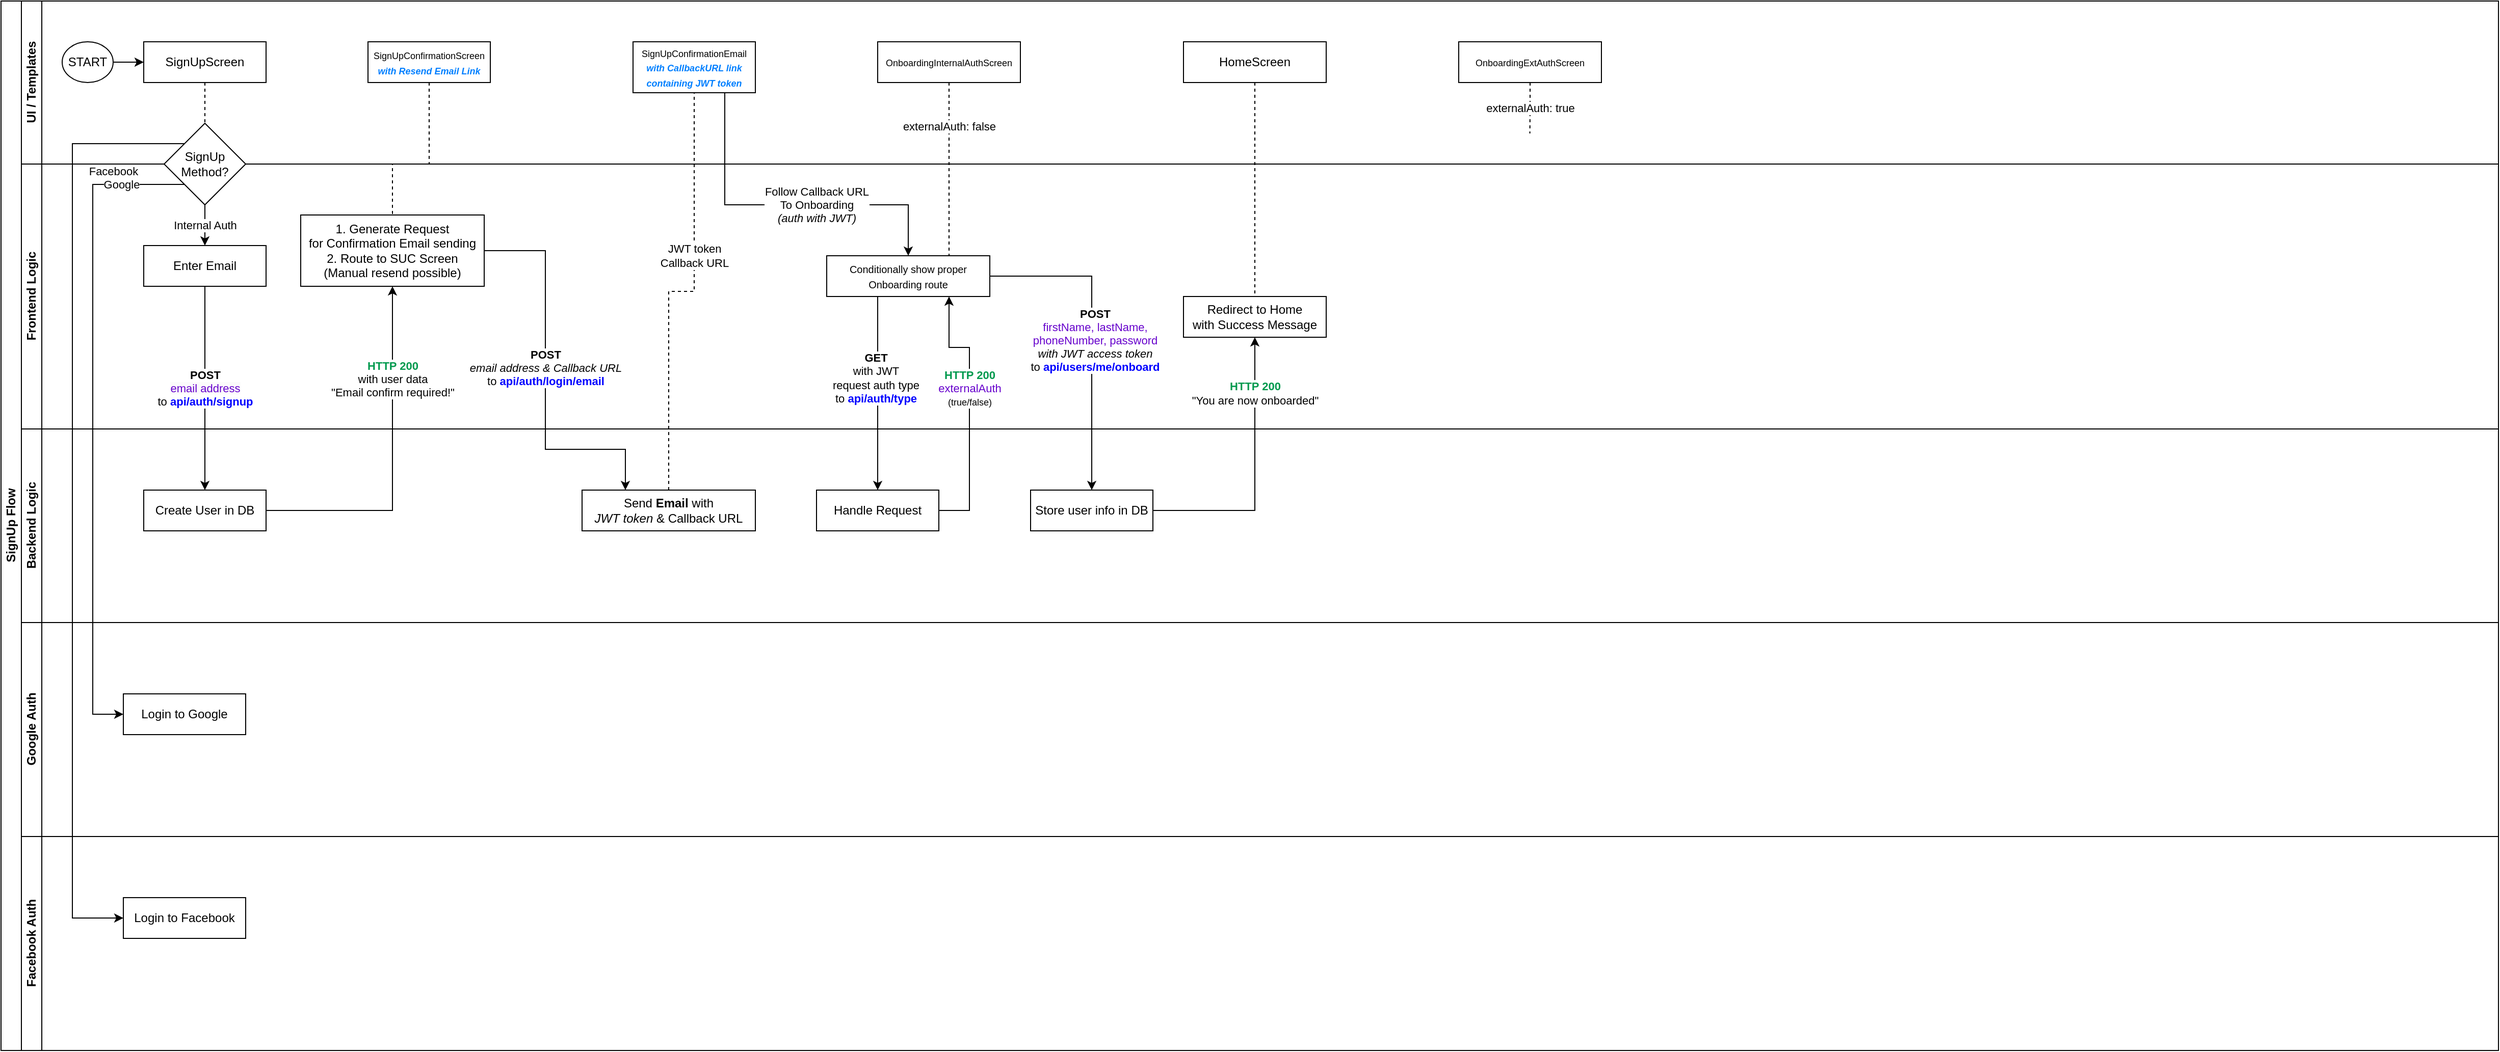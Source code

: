<mxfile version="22.0.8" type="github">
  <diagram id="prtHgNgQTEPvFCAcTncT" name="Page-1">
    <mxGraphModel dx="1595" dy="996" grid="1" gridSize="10" guides="1" tooltips="1" connect="1" arrows="1" fold="1" page="1" pageScale="1" pageWidth="827" pageHeight="1169" math="0" shadow="0">
      <root>
        <mxCell id="0" />
        <mxCell id="1" parent="0" />
        <mxCell id="dNxyNK7c78bLwvsdeMH5-19" value="SignUp Flow" style="swimlane;html=1;childLayout=stackLayout;resizeParent=1;resizeParentMax=0;horizontal=0;startSize=20;horizontalStack=0;" parent="1" vertex="1">
          <mxGeometry x="120" y="120" width="2450" height="1030" as="geometry" />
        </mxCell>
        <mxCell id="dNxyNK7c78bLwvsdeMH5-20" value="UI / Templates" style="swimlane;html=1;startSize=20;horizontal=0;" parent="dNxyNK7c78bLwvsdeMH5-19" vertex="1">
          <mxGeometry x="20" width="2430" height="160" as="geometry" />
        </mxCell>
        <mxCell id="dNxyNK7c78bLwvsdeMH5-25" value="" style="edgeStyle=orthogonalEdgeStyle;rounded=0;orthogonalLoop=1;jettySize=auto;html=1;" parent="dNxyNK7c78bLwvsdeMH5-20" source="dNxyNK7c78bLwvsdeMH5-23" target="dNxyNK7c78bLwvsdeMH5-24" edge="1">
          <mxGeometry relative="1" as="geometry" />
        </mxCell>
        <mxCell id="dNxyNK7c78bLwvsdeMH5-23" value="START" style="ellipse;whiteSpace=wrap;html=1;" parent="dNxyNK7c78bLwvsdeMH5-20" vertex="1">
          <mxGeometry x="40" y="40" width="50" height="40" as="geometry" />
        </mxCell>
        <mxCell id="dNxyNK7c78bLwvsdeMH5-24" value="SignUpScreen" style="rounded=0;whiteSpace=wrap;html=1;fontFamily=Helvetica;fontSize=12;fontColor=#000000;align=center;" parent="dNxyNK7c78bLwvsdeMH5-20" vertex="1">
          <mxGeometry x="120" y="40" width="120" height="40" as="geometry" />
        </mxCell>
        <mxCell id="-N3nTTwxGU15BjkVIk_7-28" value="&lt;font style=&quot;font-size: 9px;&quot;&gt;SignUpConfirmationEmail&lt;br&gt;&lt;i&gt;&lt;font color=&quot;#007fff&quot;&gt;&lt;b&gt;with CallbackURL link containing JWT token&lt;/b&gt;&lt;/font&gt;&lt;/i&gt;&lt;br&gt;&lt;/font&gt;" style="whiteSpace=wrap;html=1;fontColor=#000000;rounded=0;" vertex="1" parent="dNxyNK7c78bLwvsdeMH5-20">
          <mxGeometry x="600" y="40" width="120" height="50" as="geometry" />
        </mxCell>
        <mxCell id="-N3nTTwxGU15BjkVIk_7-34" value="&lt;font style=&quot;font-size: 9px;&quot;&gt;SignUpConfirmationScreen&lt;br&gt;&lt;i&gt;&lt;font color=&quot;#007fff&quot;&gt;&lt;b&gt;with Resend Email Link&lt;/b&gt;&lt;/font&gt;&lt;/i&gt;&lt;br&gt;&lt;/font&gt;" style="whiteSpace=wrap;html=1;fontColor=#000000;rounded=0;" vertex="1" parent="dNxyNK7c78bLwvsdeMH5-20">
          <mxGeometry x="340" y="40" width="120" height="40" as="geometry" />
        </mxCell>
        <mxCell id="-N3nTTwxGU15BjkVIk_7-37" value="&lt;font style=&quot;font-size: 9px;&quot;&gt;OnboardingInternalAuthScreen&lt;/font&gt;" style="whiteSpace=wrap;html=1;fontColor=#000000;rounded=0;" vertex="1" parent="dNxyNK7c78bLwvsdeMH5-20">
          <mxGeometry x="840" y="40" width="140" height="40" as="geometry" />
        </mxCell>
        <mxCell id="-N3nTTwxGU15BjkVIk_7-67" value="externalAuth: true" style="edgeStyle=orthogonalEdgeStyle;rounded=0;orthogonalLoop=1;jettySize=auto;html=1;exitX=0.5;exitY=1;exitDx=0;exitDy=0;endArrow=none;endFill=0;dashed=1;" edge="1" parent="dNxyNK7c78bLwvsdeMH5-20" source="-N3nTTwxGU15BjkVIk_7-38">
          <mxGeometry relative="1" as="geometry">
            <mxPoint x="1479.8" y="130" as="targetPoint" />
          </mxGeometry>
        </mxCell>
        <mxCell id="-N3nTTwxGU15BjkVIk_7-38" value="&lt;font style=&quot;font-size: 9px;&quot;&gt;OnboardingExtAuthScreen&lt;/font&gt;" style="whiteSpace=wrap;html=1;fontColor=#000000;rounded=0;" vertex="1" parent="dNxyNK7c78bLwvsdeMH5-20">
          <mxGeometry x="1410" y="40" width="140" height="40" as="geometry" />
        </mxCell>
        <mxCell id="-N3nTTwxGU15BjkVIk_7-75" value="&lt;font style=&quot;font-size: 12px;&quot;&gt;HomeScreen&lt;/font&gt;" style="whiteSpace=wrap;html=1;fontColor=#000000;rounded=0;" vertex="1" parent="dNxyNK7c78bLwvsdeMH5-20">
          <mxGeometry x="1140" y="40" width="140" height="40" as="geometry" />
        </mxCell>
        <mxCell id="dNxyNK7c78bLwvsdeMH5-21" value="Frontend Logic" style="swimlane;html=1;startSize=20;horizontal=0;" parent="dNxyNK7c78bLwvsdeMH5-19" vertex="1">
          <mxGeometry x="20" y="160" width="2430" height="260" as="geometry" />
        </mxCell>
        <mxCell id="-N3nTTwxGU15BjkVIk_7-16" value="Internal Auth" style="edgeStyle=orthogonalEdgeStyle;rounded=0;orthogonalLoop=1;jettySize=auto;html=1;" edge="1" parent="dNxyNK7c78bLwvsdeMH5-21" source="-N3nTTwxGU15BjkVIk_7-13" target="-N3nTTwxGU15BjkVIk_7-15">
          <mxGeometry relative="1" as="geometry">
            <mxPoint as="offset" />
          </mxGeometry>
        </mxCell>
        <mxCell id="-N3nTTwxGU15BjkVIk_7-13" value="SignUp&lt;br&gt;Method?" style="rhombus;whiteSpace=wrap;html=1;fontColor=#000000;rounded=0;" vertex="1" parent="dNxyNK7c78bLwvsdeMH5-21">
          <mxGeometry x="140" y="-40" width="80" height="80" as="geometry" />
        </mxCell>
        <mxCell id="-N3nTTwxGU15BjkVIk_7-15" value="Enter Email" style="whiteSpace=wrap;html=1;fontColor=#000000;rounded=0;" vertex="1" parent="dNxyNK7c78bLwvsdeMH5-21">
          <mxGeometry x="120" y="80" width="120" height="40" as="geometry" />
        </mxCell>
        <mxCell id="-N3nTTwxGU15BjkVIk_7-40" value="&lt;span style=&quot;font-size: 10px;&quot;&gt;Conditionally show proper Onboarding route&lt;/span&gt;" style="whiteSpace=wrap;html=1;fontColor=#000000;rounded=0;" vertex="1" parent="dNxyNK7c78bLwvsdeMH5-21">
          <mxGeometry x="790" y="90" width="160" height="40" as="geometry" />
        </mxCell>
        <mxCell id="-N3nTTwxGU15BjkVIk_7-47" value="1. Generate Request&lt;br&gt;for Confirmation Email sending&lt;br&gt;2. Route to SUC Screen&lt;br&gt;(Manual resend possible)" style="whiteSpace=wrap;html=1;fontColor=#000000;rounded=0;" vertex="1" parent="dNxyNK7c78bLwvsdeMH5-21">
          <mxGeometry x="274" y="50" width="180" height="70" as="geometry" />
        </mxCell>
        <mxCell id="-N3nTTwxGU15BjkVIk_7-72" value="Redirect to Home&lt;br&gt;with Success Message" style="whiteSpace=wrap;html=1;fontColor=#000000;rounded=0;" vertex="1" parent="dNxyNK7c78bLwvsdeMH5-21">
          <mxGeometry x="1140" y="130" width="140" height="40" as="geometry" />
        </mxCell>
        <mxCell id="-N3nTTwxGU15BjkVIk_7-29" value="" style="edgeStyle=orthogonalEdgeStyle;rounded=0;orthogonalLoop=1;jettySize=auto;html=1;dashed=1;endArrow=none;endFill=0;exitX=0.5;exitY=0;exitDx=0;exitDy=0;" edge="1" parent="dNxyNK7c78bLwvsdeMH5-19" source="-N3nTTwxGU15BjkVIk_7-31" target="-N3nTTwxGU15BjkVIk_7-28">
          <mxGeometry relative="1" as="geometry" />
        </mxCell>
        <mxCell id="-N3nTTwxGU15BjkVIk_7-68" value="JWT token&lt;br&gt;Callback URL" style="edgeLabel;html=1;align=center;verticalAlign=middle;resizable=0;points=[];" vertex="1" connectable="0" parent="-N3nTTwxGU15BjkVIk_7-29">
          <mxGeometry x="-0.165" relative="1" as="geometry">
            <mxPoint x="25" y="-57" as="offset" />
          </mxGeometry>
        </mxCell>
        <mxCell id="-N3nTTwxGU15BjkVIk_7-42" style="edgeStyle=orthogonalEdgeStyle;rounded=0;orthogonalLoop=1;jettySize=auto;html=1;exitX=0.5;exitY=1;exitDx=0;exitDy=0;endArrow=none;endFill=0;dashed=1;entryX=0.75;entryY=0;entryDx=0;entryDy=0;" edge="1" parent="dNxyNK7c78bLwvsdeMH5-19" source="-N3nTTwxGU15BjkVIk_7-37" target="-N3nTTwxGU15BjkVIk_7-40">
          <mxGeometry relative="1" as="geometry">
            <mxPoint x="970" y="250" as="targetPoint" />
            <Array as="points">
              <mxPoint x="930" y="80" />
            </Array>
          </mxGeometry>
        </mxCell>
        <mxCell id="-N3nTTwxGU15BjkVIk_7-66" value="externalAuth: false" style="edgeLabel;html=1;align=center;verticalAlign=middle;resizable=0;points=[];" vertex="1" connectable="0" parent="-N3nTTwxGU15BjkVIk_7-42">
          <mxGeometry x="-0.501" relative="1" as="geometry">
            <mxPoint as="offset" />
          </mxGeometry>
        </mxCell>
        <mxCell id="-N3nTTwxGU15BjkVIk_7-44" style="edgeStyle=orthogonalEdgeStyle;rounded=0;orthogonalLoop=1;jettySize=auto;html=1;exitX=0.75;exitY=1;exitDx=0;exitDy=0;entryX=0.5;entryY=0;entryDx=0;entryDy=0;" edge="1" parent="dNxyNK7c78bLwvsdeMH5-19" source="-N3nTTwxGU15BjkVIk_7-28" target="-N3nTTwxGU15BjkVIk_7-40">
          <mxGeometry relative="1" as="geometry">
            <mxPoint x="950" y="250" as="targetPoint" />
            <Array as="points">
              <mxPoint x="710" y="200" />
              <mxPoint x="890" y="200" />
            </Array>
          </mxGeometry>
        </mxCell>
        <mxCell id="-N3nTTwxGU15BjkVIk_7-56" value="Follow Callback URL&lt;br style=&quot;border-color: var(--border-color);&quot;&gt;To Onboarding&lt;br style=&quot;border-color: var(--border-color);&quot;&gt;&lt;i style=&quot;border-color: var(--border-color);&quot;&gt;(auth with JWT)&lt;/i&gt;" style="edgeLabel;html=1;align=center;verticalAlign=middle;resizable=0;points=[];" vertex="1" connectable="0" parent="-N3nTTwxGU15BjkVIk_7-44">
          <mxGeometry x="0.204" relative="1" as="geometry">
            <mxPoint x="-5" as="offset" />
          </mxGeometry>
        </mxCell>
        <mxCell id="dNxyNK7c78bLwvsdeMH5-22" value="Backend Logic" style="swimlane;html=1;startSize=20;horizontal=0;" parent="dNxyNK7c78bLwvsdeMH5-19" vertex="1">
          <mxGeometry x="20" y="420" width="2430" height="190" as="geometry" />
        </mxCell>
        <mxCell id="-N3nTTwxGU15BjkVIk_7-24" value="Create User in DB" style="whiteSpace=wrap;html=1;fontColor=#000000;rounded=0;" vertex="1" parent="dNxyNK7c78bLwvsdeMH5-22">
          <mxGeometry x="120" y="60" width="120" height="40" as="geometry" />
        </mxCell>
        <mxCell id="-N3nTTwxGU15BjkVIk_7-31" value="Send &lt;b&gt;Email&lt;/b&gt; with&lt;br&gt;&lt;i&gt;JWT token&lt;/i&gt;&amp;nbsp;&amp;amp; Callback URL" style="rounded=0;whiteSpace=wrap;html=1;" vertex="1" parent="dNxyNK7c78bLwvsdeMH5-22">
          <mxGeometry x="550" y="60" width="170" height="40" as="geometry" />
        </mxCell>
        <mxCell id="-N3nTTwxGU15BjkVIk_7-60" value="Handle Request" style="whiteSpace=wrap;html=1;fontColor=#000000;rounded=0;" vertex="1" parent="dNxyNK7c78bLwvsdeMH5-22">
          <mxGeometry x="780" y="60" width="120" height="40" as="geometry" />
        </mxCell>
        <mxCell id="-N3nTTwxGU15BjkVIk_7-69" value="Store user info in DB" style="whiteSpace=wrap;html=1;fontColor=#000000;rounded=0;" vertex="1" parent="dNxyNK7c78bLwvsdeMH5-22">
          <mxGeometry x="990" y="60" width="120" height="40" as="geometry" />
        </mxCell>
        <mxCell id="-N3nTTwxGU15BjkVIk_7-5" value="Google Auth" style="swimlane;html=1;startSize=20;horizontal=0;" vertex="1" parent="dNxyNK7c78bLwvsdeMH5-19">
          <mxGeometry x="20" y="610" width="2430" height="210" as="geometry" />
        </mxCell>
        <mxCell id="-N3nTTwxGU15BjkVIk_7-17" value="Login to Google" style="rounded=0;whiteSpace=wrap;html=1;" vertex="1" parent="-N3nTTwxGU15BjkVIk_7-5">
          <mxGeometry x="100" y="70" width="120" height="40" as="geometry" />
        </mxCell>
        <mxCell id="-N3nTTwxGU15BjkVIk_7-9" value="Facebook Auth" style="swimlane;html=1;startSize=20;horizontal=0;" vertex="1" parent="dNxyNK7c78bLwvsdeMH5-19">
          <mxGeometry x="20" y="820" width="2430" height="210" as="geometry" />
        </mxCell>
        <mxCell id="-N3nTTwxGU15BjkVIk_7-21" value="Login to Facebook" style="rounded=0;whiteSpace=wrap;html=1;" vertex="1" parent="-N3nTTwxGU15BjkVIk_7-9">
          <mxGeometry x="100" y="60" width="120" height="40" as="geometry" />
        </mxCell>
        <mxCell id="-N3nTTwxGU15BjkVIk_7-14" value="" style="edgeStyle=orthogonalEdgeStyle;rounded=0;orthogonalLoop=1;jettySize=auto;html=1;dashed=1;endArrow=none;endFill=0;" edge="1" parent="dNxyNK7c78bLwvsdeMH5-19" source="dNxyNK7c78bLwvsdeMH5-24" target="-N3nTTwxGU15BjkVIk_7-13">
          <mxGeometry relative="1" as="geometry" />
        </mxCell>
        <mxCell id="-N3nTTwxGU15BjkVIk_7-20" value="Google" style="edgeStyle=orthogonalEdgeStyle;rounded=0;orthogonalLoop=1;jettySize=auto;html=1;exitX=0;exitY=1;exitDx=0;exitDy=0;entryX=0;entryY=0.5;entryDx=0;entryDy=0;" edge="1" parent="dNxyNK7c78bLwvsdeMH5-19" source="-N3nTTwxGU15BjkVIk_7-13" target="-N3nTTwxGU15BjkVIk_7-17">
          <mxGeometry x="-0.808" relative="1" as="geometry">
            <mxPoint x="110" y="180" as="sourcePoint" />
            <mxPoint x="110" y="520" as="targetPoint" />
            <Array as="points">
              <mxPoint x="90" y="180" />
              <mxPoint x="90" y="700" />
            </Array>
            <mxPoint x="-1" as="offset" />
          </mxGeometry>
        </mxCell>
        <mxCell id="-N3nTTwxGU15BjkVIk_7-22" style="edgeStyle=orthogonalEdgeStyle;rounded=0;orthogonalLoop=1;jettySize=auto;html=1;exitX=0;exitY=0.5;exitDx=0;exitDy=0;entryX=0;entryY=0;entryDx=0;entryDy=0;startArrow=classic;startFill=1;endArrow=none;endFill=0;" edge="1" parent="dNxyNK7c78bLwvsdeMH5-19" source="-N3nTTwxGU15BjkVIk_7-21" target="-N3nTTwxGU15BjkVIk_7-13">
          <mxGeometry relative="1" as="geometry">
            <Array as="points">
              <mxPoint x="70" y="900" />
              <mxPoint x="70" y="140" />
            </Array>
          </mxGeometry>
        </mxCell>
        <mxCell id="-N3nTTwxGU15BjkVIk_7-23" value="Facebook" style="edgeLabel;html=1;align=center;verticalAlign=middle;resizable=0;points=[];" vertex="1" connectable="0" parent="-N3nTTwxGU15BjkVIk_7-22">
          <mxGeometry x="-0.071" y="-1" relative="1" as="geometry">
            <mxPoint x="39" y="-356" as="offset" />
          </mxGeometry>
        </mxCell>
        <mxCell id="-N3nTTwxGU15BjkVIk_7-25" value="&lt;b&gt;POST&lt;span style=&quot;background-color: rgb(255, 255, 255);&quot;&gt;&lt;br&gt;&lt;/span&gt;&lt;/b&gt;&lt;span style=&quot;border-color: var(--border-color); background-color: rgb(251, 251, 251);&quot;&gt;&lt;font color=&quot;#6600cc&quot;&gt;email address&lt;/font&gt;&lt;/span&gt;&lt;br style=&quot;border-color: var(--border-color); background-color: rgb(251, 251, 251);&quot;&gt;&lt;span style=&quot;border-color: var(--border-color);&quot;&gt;to &lt;b&gt;&lt;font color=&quot;#0000ff&quot;&gt;api/auth/signup&lt;/font&gt;&lt;/b&gt;&lt;/span&gt;" style="edgeStyle=orthogonalEdgeStyle;rounded=0;orthogonalLoop=1;jettySize=auto;html=1;" edge="1" parent="dNxyNK7c78bLwvsdeMH5-19" source="-N3nTTwxGU15BjkVIk_7-15" target="-N3nTTwxGU15BjkVIk_7-24">
          <mxGeometry relative="1" as="geometry">
            <mxPoint as="offset" />
          </mxGeometry>
        </mxCell>
        <mxCell id="-N3nTTwxGU15BjkVIk_7-48" value="" style="edgeStyle=orthogonalEdgeStyle;rounded=0;orthogonalLoop=1;jettySize=auto;html=1;" edge="1" parent="dNxyNK7c78bLwvsdeMH5-19" source="-N3nTTwxGU15BjkVIk_7-24" target="-N3nTTwxGU15BjkVIk_7-47">
          <mxGeometry relative="1" as="geometry" />
        </mxCell>
        <mxCell id="-N3nTTwxGU15BjkVIk_7-49" value="&lt;b&gt;&lt;font color=&quot;#00994d&quot;&gt;HTTP 200&lt;/font&gt;&lt;/b&gt;&lt;br&gt;with user data&lt;br&gt;&quot;Email confirm required!&quot;" style="edgeLabel;html=1;align=center;verticalAlign=middle;resizable=0;points=[];" vertex="1" connectable="0" parent="-N3nTTwxGU15BjkVIk_7-48">
          <mxGeometry x="0.34" y="-2" relative="1" as="geometry">
            <mxPoint x="-2" y="-23" as="offset" />
          </mxGeometry>
        </mxCell>
        <mxCell id="-N3nTTwxGU15BjkVIk_7-51" value="" style="edgeStyle=orthogonalEdgeStyle;rounded=0;orthogonalLoop=1;jettySize=auto;html=1;entryX=0.25;entryY=0;entryDx=0;entryDy=0;" edge="1" parent="dNxyNK7c78bLwvsdeMH5-19" source="-N3nTTwxGU15BjkVIk_7-47" target="-N3nTTwxGU15BjkVIk_7-31">
          <mxGeometry relative="1" as="geometry">
            <mxPoint x="534.03" y="400.0" as="targetPoint" />
            <Array as="points">
              <mxPoint x="534" y="245" />
              <mxPoint x="534" y="440" />
              <mxPoint x="613" y="440" />
            </Array>
          </mxGeometry>
        </mxCell>
        <mxCell id="-N3nTTwxGU15BjkVIk_7-52" value="&lt;b&gt;POST&lt;br&gt;&lt;/b&gt;&lt;i&gt;email address &amp;amp; Callback URL&lt;/i&gt;&lt;br&gt;to &lt;b&gt;&lt;font color=&quot;#0000ff&quot;&gt;api/auth/login/email&lt;/font&gt;&lt;/b&gt;" style="edgeLabel;html=1;align=center;verticalAlign=middle;resizable=0;points=[];" vertex="1" connectable="0" parent="-N3nTTwxGU15BjkVIk_7-51">
          <mxGeometry x="0.101" relative="1" as="geometry">
            <mxPoint y="-31" as="offset" />
          </mxGeometry>
        </mxCell>
        <mxCell id="-N3nTTwxGU15BjkVIk_7-53" style="edgeStyle=orthogonalEdgeStyle;rounded=0;orthogonalLoop=1;jettySize=auto;html=1;exitX=0.5;exitY=1;exitDx=0;exitDy=0;entryX=0.5;entryY=0;entryDx=0;entryDy=0;endArrow=none;endFill=0;dashed=1;" edge="1" parent="dNxyNK7c78bLwvsdeMH5-19" source="-N3nTTwxGU15BjkVIk_7-34" target="-N3nTTwxGU15BjkVIk_7-47">
          <mxGeometry relative="1" as="geometry">
            <Array as="points">
              <mxPoint x="420" y="160" />
              <mxPoint x="384" y="160" />
            </Array>
          </mxGeometry>
        </mxCell>
        <mxCell id="-N3nTTwxGU15BjkVIk_7-61" value="" style="edgeStyle=orthogonalEdgeStyle;rounded=0;orthogonalLoop=1;jettySize=auto;html=1;" edge="1" parent="dNxyNK7c78bLwvsdeMH5-19" source="-N3nTTwxGU15BjkVIk_7-40" target="-N3nTTwxGU15BjkVIk_7-60">
          <mxGeometry relative="1" as="geometry">
            <Array as="points">
              <mxPoint x="860" y="340" />
              <mxPoint x="860" y="340" />
            </Array>
          </mxGeometry>
        </mxCell>
        <mxCell id="-N3nTTwxGU15BjkVIk_7-62" value="&lt;b&gt;GET&lt;/b&gt;&lt;br&gt;with JWT&lt;br&gt;request auth type&lt;br&gt;to &lt;b&gt;&lt;font color=&quot;#0000ff&quot;&gt;api/auth/type&lt;/font&gt;&lt;/b&gt;" style="edgeLabel;html=1;align=center;verticalAlign=middle;resizable=0;points=[];" vertex="1" connectable="0" parent="-N3nTTwxGU15BjkVIk_7-61">
          <mxGeometry x="-0.158" y="-2" relative="1" as="geometry">
            <mxPoint as="offset" />
          </mxGeometry>
        </mxCell>
        <mxCell id="-N3nTTwxGU15BjkVIk_7-64" value="" style="edgeStyle=orthogonalEdgeStyle;rounded=0;orthogonalLoop=1;jettySize=auto;html=1;entryX=0.75;entryY=1;entryDx=0;entryDy=0;" edge="1" parent="dNxyNK7c78bLwvsdeMH5-19" source="-N3nTTwxGU15BjkVIk_7-60" target="-N3nTTwxGU15BjkVIk_7-40">
          <mxGeometry relative="1" as="geometry">
            <mxPoint x="1000" y="500" as="targetPoint" />
            <Array as="points">
              <mxPoint x="950" y="500" />
              <mxPoint x="950" y="340" />
              <mxPoint x="930" y="340" />
            </Array>
          </mxGeometry>
        </mxCell>
        <mxCell id="-N3nTTwxGU15BjkVIk_7-65" value="&lt;b&gt;&lt;font color=&quot;#00994d&quot;&gt;HTTP 200&lt;/font&gt;&lt;/b&gt;&lt;br&gt;&lt;font color=&quot;#6600cc&quot;&gt;externalAuth&lt;/font&gt;&lt;br&gt;&lt;font style=&quot;font-size: 9px;&quot;&gt;(true/false)&lt;/font&gt;" style="edgeLabel;html=1;align=center;verticalAlign=middle;resizable=0;points=[];" vertex="1" connectable="0" parent="-N3nTTwxGU15BjkVIk_7-64">
          <mxGeometry x="0.202" relative="1" as="geometry">
            <mxPoint y="6" as="offset" />
          </mxGeometry>
        </mxCell>
        <mxCell id="-N3nTTwxGU15BjkVIk_7-70" value="" style="edgeStyle=orthogonalEdgeStyle;rounded=0;orthogonalLoop=1;jettySize=auto;html=1;" edge="1" parent="dNxyNK7c78bLwvsdeMH5-19" source="-N3nTTwxGU15BjkVIk_7-40" target="-N3nTTwxGU15BjkVIk_7-69">
          <mxGeometry relative="1" as="geometry" />
        </mxCell>
        <mxCell id="-N3nTTwxGU15BjkVIk_7-71" value="&lt;b&gt;POST&lt;/b&gt;&lt;br&gt;&lt;font color=&quot;#6600cc&quot;&gt;firstName, lastName,&lt;br&gt;phoneNumber, password&lt;/font&gt;&lt;br&gt;&lt;i&gt;with JWT access token&lt;/i&gt;&lt;br&gt;to &lt;font color=&quot;#0000ff&quot;&gt;&lt;b&gt;api/users/me/onboard&lt;/b&gt;&lt;/font&gt;" style="edgeLabel;html=1;align=center;verticalAlign=middle;resizable=0;points=[];" vertex="1" connectable="0" parent="-N3nTTwxGU15BjkVIk_7-70">
          <mxGeometry x="0.053" y="3" relative="1" as="geometry">
            <mxPoint as="offset" />
          </mxGeometry>
        </mxCell>
        <mxCell id="-N3nTTwxGU15BjkVIk_7-73" value="" style="edgeStyle=orthogonalEdgeStyle;rounded=0;orthogonalLoop=1;jettySize=auto;html=1;" edge="1" parent="dNxyNK7c78bLwvsdeMH5-19" source="-N3nTTwxGU15BjkVIk_7-69" target="-N3nTTwxGU15BjkVIk_7-72">
          <mxGeometry relative="1" as="geometry" />
        </mxCell>
        <mxCell id="-N3nTTwxGU15BjkVIk_7-74" value="&lt;b&gt;&lt;font color=&quot;#00994d&quot;&gt;HTTP 200&lt;/font&gt;&lt;/b&gt;&lt;br&gt;&quot;You are now onboarded&quot;" style="edgeLabel;html=1;align=center;verticalAlign=middle;resizable=0;points=[];" vertex="1" connectable="0" parent="-N3nTTwxGU15BjkVIk_7-73">
          <mxGeometry x="0.16" relative="1" as="geometry">
            <mxPoint y="-59" as="offset" />
          </mxGeometry>
        </mxCell>
        <mxCell id="-N3nTTwxGU15BjkVIk_7-76" style="edgeStyle=orthogonalEdgeStyle;rounded=0;orthogonalLoop=1;jettySize=auto;html=1;exitX=0.5;exitY=1;exitDx=0;exitDy=0;entryX=0.5;entryY=0;entryDx=0;entryDy=0;endArrow=none;endFill=0;dashed=1;" edge="1" parent="dNxyNK7c78bLwvsdeMH5-19" source="-N3nTTwxGU15BjkVIk_7-75" target="-N3nTTwxGU15BjkVIk_7-72">
          <mxGeometry relative="1" as="geometry">
            <Array as="points">
              <mxPoint x="1230" y="90" />
            </Array>
          </mxGeometry>
        </mxCell>
      </root>
    </mxGraphModel>
  </diagram>
</mxfile>
